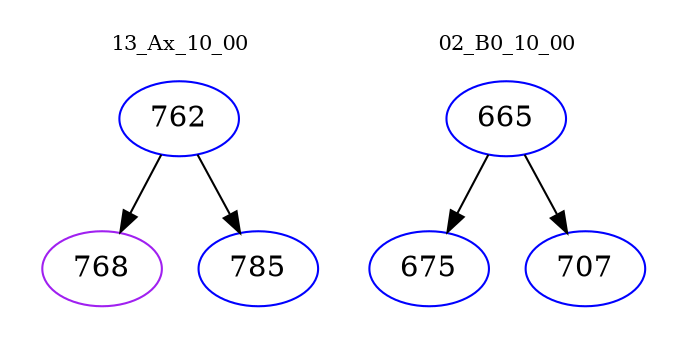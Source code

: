 digraph{
subgraph cluster_0 {
color = white
label = "13_Ax_10_00";
fontsize=10;
T0_762 [label="762", color="blue"]
T0_762 -> T0_768 [color="black"]
T0_768 [label="768", color="purple"]
T0_762 -> T0_785 [color="black"]
T0_785 [label="785", color="blue"]
}
subgraph cluster_1 {
color = white
label = "02_B0_10_00";
fontsize=10;
T1_665 [label="665", color="blue"]
T1_665 -> T1_675 [color="black"]
T1_675 [label="675", color="blue"]
T1_665 -> T1_707 [color="black"]
T1_707 [label="707", color="blue"]
}
}
